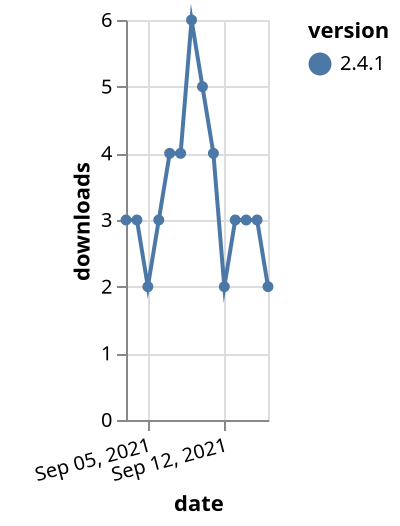 {"$schema": "https://vega.github.io/schema/vega-lite/v5.json", "description": "A simple bar chart with embedded data.", "data": {"values": [{"date": "2021-09-03", "total": 2684, "delta": 3, "version": "2.4.1"}, {"date": "2021-09-04", "total": 2687, "delta": 3, "version": "2.4.1"}, {"date": "2021-09-05", "total": 2689, "delta": 2, "version": "2.4.1"}, {"date": "2021-09-06", "total": 2692, "delta": 3, "version": "2.4.1"}, {"date": "2021-09-07", "total": 2696, "delta": 4, "version": "2.4.1"}, {"date": "2021-09-08", "total": 2700, "delta": 4, "version": "2.4.1"}, {"date": "2021-09-09", "total": 2706, "delta": 6, "version": "2.4.1"}, {"date": "2021-09-10", "total": 2711, "delta": 5, "version": "2.4.1"}, {"date": "2021-09-11", "total": 2715, "delta": 4, "version": "2.4.1"}, {"date": "2021-09-12", "total": 2717, "delta": 2, "version": "2.4.1"}, {"date": "2021-09-13", "total": 2720, "delta": 3, "version": "2.4.1"}, {"date": "2021-09-14", "total": 2723, "delta": 3, "version": "2.4.1"}, {"date": "2021-09-15", "total": 2726, "delta": 3, "version": "2.4.1"}, {"date": "2021-09-16", "total": 2728, "delta": 2, "version": "2.4.1"}]}, "width": "container", "mark": {"type": "line", "point": {"filled": true}}, "encoding": {"x": {"field": "date", "type": "temporal", "timeUnit": "yearmonthdate", "title": "date", "axis": {"labelAngle": -15}}, "y": {"field": "delta", "type": "quantitative", "title": "downloads"}, "color": {"field": "version", "type": "nominal"}, "tooltip": {"field": "delta"}}}